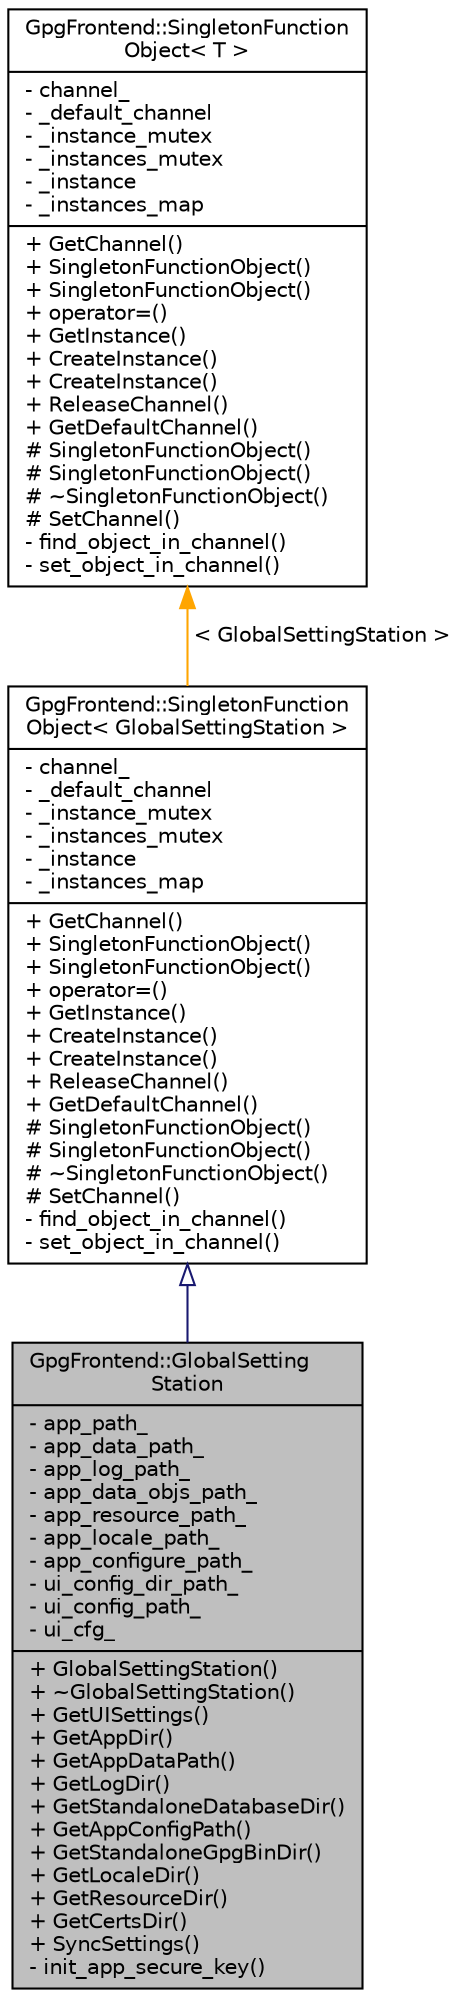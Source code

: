 digraph "GpgFrontend::GlobalSettingStation"
{
 // INTERACTIVE_SVG=YES
 // LATEX_PDF_SIZE
  edge [fontname="Helvetica",fontsize="10",labelfontname="Helvetica",labelfontsize="10"];
  node [fontname="Helvetica",fontsize="10",shape=record];
  Node1 [label="{GpgFrontend::GlobalSetting\lStation\n|- app_path_\l- app_data_path_\l- app_log_path_\l- app_data_objs_path_\l- app_resource_path_\l- app_locale_path_\l- app_configure_path_\l- ui_config_dir_path_\l- ui_config_path_\l- ui_cfg_\l|+ GlobalSettingStation()\l+ ~GlobalSettingStation()\l+ GetUISettings()\l+ GetAppDir()\l+ GetAppDataPath()\l+ GetLogDir()\l+ GetStandaloneDatabaseDir()\l+ GetAppConfigPath()\l+ GetStandaloneGpgBinDir()\l+ GetLocaleDir()\l+ GetResourceDir()\l+ GetCertsDir()\l+ SyncSettings()\l- init_app_secure_key()\l}",height=0.2,width=0.4,color="black", fillcolor="grey75", style="filled", fontcolor="black",tooltip=" "];
  Node2 -> Node1 [dir="back",color="midnightblue",fontsize="10",style="solid",arrowtail="onormal",fontname="Helvetica"];
  Node2 [label="{GpgFrontend::SingletonFunction\lObject\< GlobalSettingStation \>\n|- channel_\l- _default_channel\l- _instance_mutex\l- _instances_mutex\l- _instance\l- _instances_map\l|+ GetChannel()\l+ SingletonFunctionObject()\l+ SingletonFunctionObject()\l+ operator=()\l+ GetInstance()\l+ CreateInstance()\l+ CreateInstance()\l+ ReleaseChannel()\l+ GetDefaultChannel()\l# SingletonFunctionObject()\l# SingletonFunctionObject()\l# ~SingletonFunctionObject()\l# SetChannel()\l- find_object_in_channel()\l- set_object_in_channel()\l}",height=0.2,width=0.4,color="black", fillcolor="white", style="filled",URL="$classGpgFrontend_1_1SingletonFunctionObject.html",tooltip=" "];
  Node3 -> Node2 [dir="back",color="orange",fontsize="10",style="solid",label=" \< GlobalSettingStation \>" ,fontname="Helvetica"];
  Node3 [label="{GpgFrontend::SingletonFunction\lObject\< T \>\n|- channel_\l- _default_channel\l- _instance_mutex\l- _instances_mutex\l- _instance\l- _instances_map\l|+ GetChannel()\l+ SingletonFunctionObject()\l+ SingletonFunctionObject()\l+ operator=()\l+ GetInstance()\l+ CreateInstance()\l+ CreateInstance()\l+ ReleaseChannel()\l+ GetDefaultChannel()\l# SingletonFunctionObject()\l# SingletonFunctionObject()\l# ~SingletonFunctionObject()\l# SetChannel()\l- find_object_in_channel()\l- set_object_in_channel()\l}",height=0.2,width=0.4,color="black", fillcolor="white", style="filled",URL="$classGpgFrontend_1_1SingletonFunctionObject.html",tooltip=" "];
}
